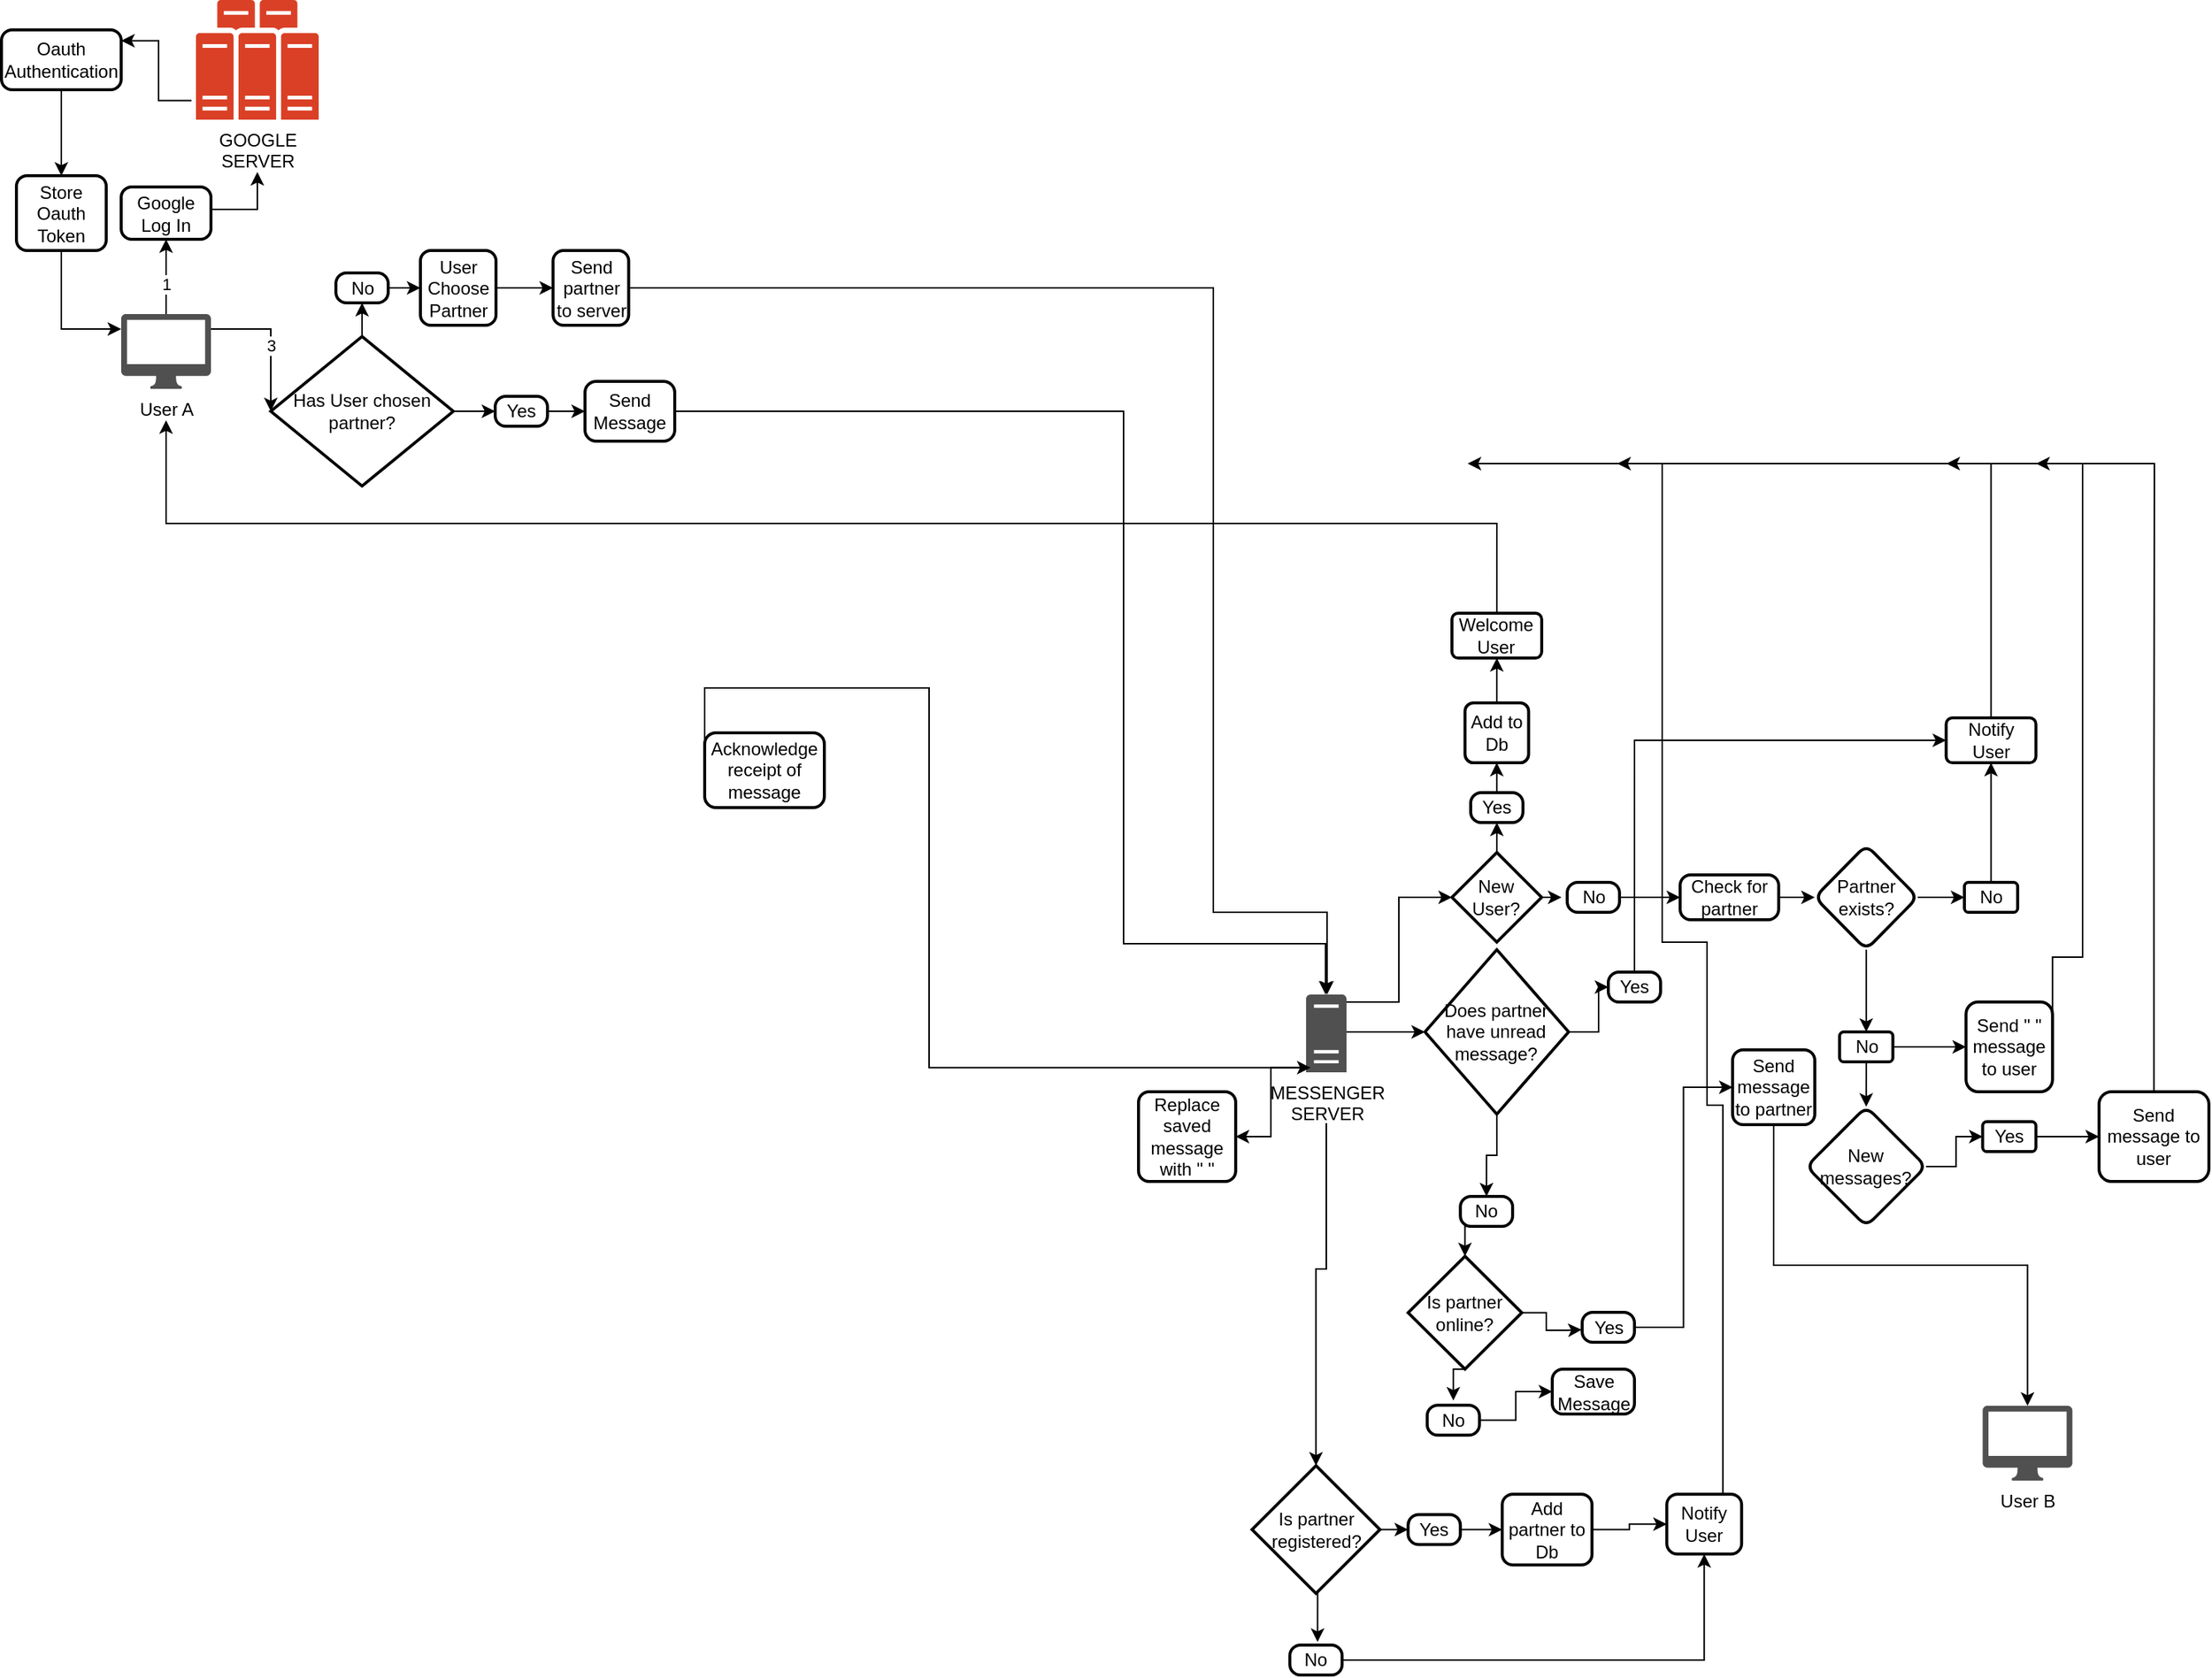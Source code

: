 <mxfile version="24.0.7" type="github">
  <diagram id="C5RBs43oDa-KdzZeNtuy" name="Page-1">
    <mxGraphModel dx="1592" dy="1692" grid="1" gridSize="10" guides="1" tooltips="1" connect="1" arrows="1" fold="1" page="1" pageScale="1" pageWidth="827" pageHeight="1169" math="0" shadow="0">
      <root>
        <mxCell id="WIyWlLk6GJQsqaUBKTNV-0" />
        <mxCell id="WIyWlLk6GJQsqaUBKTNV-1" parent="WIyWlLk6GJQsqaUBKTNV-0" />
        <mxCell id="h7MqWpgEjOswDt-EI_l6-31" value="1" style="edgeStyle=orthogonalEdgeStyle;rounded=0;orthogonalLoop=1;jettySize=auto;html=1;entryX=0.5;entryY=1;entryDx=0;entryDy=0;" edge="1" parent="WIyWlLk6GJQsqaUBKTNV-1" source="h7MqWpgEjOswDt-EI_l6-2" target="h7MqWpgEjOswDt-EI_l6-8">
          <mxGeometry x="-0.2" relative="1" as="geometry">
            <mxPoint x="152" y="250" as="sourcePoint" />
            <mxPoint x="-550" y="60" as="targetPoint" />
            <Array as="points">
              <mxPoint x="-550" y="80" />
              <mxPoint x="-550" y="80" />
            </Array>
            <mxPoint as="offset" />
          </mxGeometry>
        </mxCell>
        <mxCell id="h7MqWpgEjOswDt-EI_l6-88" value="3" style="edgeStyle=orthogonalEdgeStyle;rounded=0;orthogonalLoop=1;jettySize=auto;html=1;entryX=0;entryY=0.5;entryDx=0;entryDy=0;entryPerimeter=0;" edge="1" parent="WIyWlLk6GJQsqaUBKTNV-1" source="h7MqWpgEjOswDt-EI_l6-2" target="h7MqWpgEjOswDt-EI_l6-89">
          <mxGeometry x="0.058" relative="1" as="geometry">
            <mxPoint x="-520" y="120" as="sourcePoint" />
            <mxPoint x="-482.562" y="130" as="targetPoint" />
            <Array as="points">
              <mxPoint x="-480" y="110" />
            </Array>
            <mxPoint as="offset" />
          </mxGeometry>
        </mxCell>
        <mxCell id="h7MqWpgEjOswDt-EI_l6-2" value="User A" style="sketch=0;pointerEvents=1;shadow=0;dashed=0;html=1;strokeColor=none;fillColor=#505050;labelPosition=center;verticalLabelPosition=bottom;verticalAlign=top;outlineConnect=0;align=center;shape=mxgraph.office.devices.mac_client;points=[[0.02,0.06,0,0,0],[0.5,1,0,0,21]];" vertex="1" parent="WIyWlLk6GJQsqaUBKTNV-1">
          <mxGeometry x="-580" y="100" width="60" height="50" as="geometry" />
        </mxCell>
        <mxCell id="h7MqWpgEjOswDt-EI_l6-23" style="edgeStyle=orthogonalEdgeStyle;rounded=0;orthogonalLoop=1;jettySize=auto;html=1;exitX=0.983;exitY=0.585;exitDx=0;exitDy=0;entryX=0.5;entryY=1;entryDx=0;entryDy=35;entryPerimeter=0;exitPerimeter=0;" edge="1" parent="WIyWlLk6GJQsqaUBKTNV-1" source="h7MqWpgEjOswDt-EI_l6-8" target="h7MqWpgEjOswDt-EI_l6-13">
          <mxGeometry relative="1" as="geometry">
            <mxPoint x="-490" y="10" as="targetPoint" />
            <Array as="points">
              <mxPoint x="-521" y="30" />
              <mxPoint x="-489" y="30" />
            </Array>
          </mxGeometry>
        </mxCell>
        <mxCell id="h7MqWpgEjOswDt-EI_l6-8" value="Google Log In" style="rounded=1;whiteSpace=wrap;html=1;absoluteArcSize=1;arcSize=14;strokeWidth=2;" vertex="1" parent="WIyWlLk6GJQsqaUBKTNV-1">
          <mxGeometry x="-580" y="15" width="60" height="35" as="geometry" />
        </mxCell>
        <mxCell id="h7MqWpgEjOswDt-EI_l6-34" style="edgeStyle=orthogonalEdgeStyle;rounded=0;orthogonalLoop=1;jettySize=auto;html=1;entryX=0;entryY=0.5;entryDx=0;entryDy=0;entryPerimeter=0;jumpStyle=none;startArrow=none;startFill=0;strokeWidth=1;shadow=0;" edge="1" parent="WIyWlLk6GJQsqaUBKTNV-1" source="h7MqWpgEjOswDt-EI_l6-12" target="h7MqWpgEjOswDt-EI_l6-36">
          <mxGeometry relative="1" as="geometry">
            <mxPoint x="302" y="490" as="targetPoint" />
            <mxPoint x="282" y="550" as="sourcePoint" />
            <Array as="points">
              <mxPoint x="274" y="560" />
              <mxPoint x="274" y="490" />
            </Array>
          </mxGeometry>
        </mxCell>
        <mxCell id="h7MqWpgEjOswDt-EI_l6-161" style="edgeStyle=orthogonalEdgeStyle;rounded=0;orthogonalLoop=1;jettySize=auto;html=1;exitX=0.11;exitY=0.94;exitDx=0;exitDy=0;exitPerimeter=0;entryX=1;entryY=0.5;entryDx=0;entryDy=0;" edge="1" parent="WIyWlLk6GJQsqaUBKTNV-1" source="h7MqWpgEjOswDt-EI_l6-12" target="h7MqWpgEjOswDt-EI_l6-160">
          <mxGeometry relative="1" as="geometry" />
        </mxCell>
        <mxCell id="h7MqWpgEjOswDt-EI_l6-12" value="MESSENGER&lt;br&gt;SERVER" style="sketch=0;pointerEvents=1;shadow=0;dashed=0;html=1;strokeColor=none;fillColor=#505050;labelPosition=center;verticalLabelPosition=bottom;verticalAlign=top;outlineConnect=0;align=center;shape=mxgraph.office.servers.server_generic;points=[[0.11,0.94,0,0,0],[0.5,1,0,0,34],[1,1,0,2,3]];" vertex="1" parent="WIyWlLk6GJQsqaUBKTNV-1">
          <mxGeometry x="212" y="555" width="27" height="52" as="geometry" />
        </mxCell>
        <mxCell id="h7MqWpgEjOswDt-EI_l6-13" value="GOOGLE&lt;br&gt;SERVER" style="sketch=0;pointerEvents=1;shadow=0;dashed=0;html=1;strokeColor=none;fillColor=#505050;labelPosition=center;verticalLabelPosition=bottom;verticalAlign=top;outlineConnect=0;align=center;shape=mxgraph.office.servers.server_farm;fillColor=#DA4026;points=[[0,0.84,0,-3,0],[0.5,1,0,0,35]];" vertex="1" parent="WIyWlLk6GJQsqaUBKTNV-1">
          <mxGeometry x="-530" y="-110" width="82" height="80" as="geometry" />
        </mxCell>
        <mxCell id="h7MqWpgEjOswDt-EI_l6-15" value="Oauth&lt;div&gt;&lt;span style=&quot;background-color: initial;&quot;&gt;Authentication&lt;/span&gt;&lt;/div&gt;" style="rounded=1;whiteSpace=wrap;html=1;absoluteArcSize=1;arcSize=14;strokeWidth=2;" vertex="1" parent="WIyWlLk6GJQsqaUBKTNV-1">
          <mxGeometry x="-660" y="-90" width="80" height="40" as="geometry" />
        </mxCell>
        <mxCell id="h7MqWpgEjOswDt-EI_l6-26" style="edgeStyle=orthogonalEdgeStyle;rounded=0;orthogonalLoop=1;jettySize=auto;html=1;exitX=0;exitY=0.84;exitDx=-3;exitDy=0;exitPerimeter=0;entryX=1;entryY=0.18;entryDx=0;entryDy=0;entryPerimeter=0;" edge="1" parent="WIyWlLk6GJQsqaUBKTNV-1" source="h7MqWpgEjOswDt-EI_l6-13" target="h7MqWpgEjOswDt-EI_l6-15">
          <mxGeometry relative="1" as="geometry" />
        </mxCell>
        <mxCell id="h7MqWpgEjOswDt-EI_l6-33" value="" style="edgeStyle=orthogonalEdgeStyle;rounded=0;orthogonalLoop=1;jettySize=auto;html=1;exitX=0.5;exitY=1;exitDx=0;exitDy=0;entryX=0.5;entryY=0;entryDx=0;entryDy=0;" edge="1" parent="WIyWlLk6GJQsqaUBKTNV-1" source="h7MqWpgEjOswDt-EI_l6-15" target="h7MqWpgEjOswDt-EI_l6-32">
          <mxGeometry relative="1" as="geometry">
            <mxPoint x="82" y="200" as="targetPoint" />
            <mxPoint x="52" y="430" as="sourcePoint" />
            <Array as="points" />
          </mxGeometry>
        </mxCell>
        <mxCell id="h7MqWpgEjOswDt-EI_l6-55" style="edgeStyle=orthogonalEdgeStyle;rounded=0;orthogonalLoop=1;jettySize=auto;html=1;exitX=0.5;exitY=0;exitDx=0;exitDy=0;" edge="1" parent="WIyWlLk6GJQsqaUBKTNV-1" source="h7MqWpgEjOswDt-EI_l6-32" target="h7MqWpgEjOswDt-EI_l6-2">
          <mxGeometry relative="1" as="geometry">
            <mxPoint x="82" y="200" as="targetPoint" />
            <Array as="points">
              <mxPoint x="-620" y="110" />
            </Array>
          </mxGeometry>
        </mxCell>
        <mxCell id="h7MqWpgEjOswDt-EI_l6-32" value="Store&lt;div&gt;Oauth&lt;/div&gt;&lt;div&gt;Token&lt;/div&gt;" style="rounded=1;whiteSpace=wrap;html=1;absoluteArcSize=1;arcSize=14;strokeWidth=2;" vertex="1" parent="WIyWlLk6GJQsqaUBKTNV-1">
          <mxGeometry x="-650" y="7.5" width="60" height="50" as="geometry" />
        </mxCell>
        <mxCell id="h7MqWpgEjOswDt-EI_l6-37" style="edgeStyle=orthogonalEdgeStyle;rounded=0;orthogonalLoop=1;jettySize=auto;html=1;exitX=0.5;exitY=0;exitDx=0;exitDy=0;exitPerimeter=0;" edge="1" parent="WIyWlLk6GJQsqaUBKTNV-1" source="h7MqWpgEjOswDt-EI_l6-36" target="h7MqWpgEjOswDt-EI_l6-38">
          <mxGeometry relative="1" as="geometry">
            <mxPoint x="352.143" y="410" as="targetPoint" />
          </mxGeometry>
        </mxCell>
        <mxCell id="h7MqWpgEjOswDt-EI_l6-36" value="New User?" style="strokeWidth=2;html=1;shape=mxgraph.flowchart.decision;whiteSpace=wrap;" vertex="1" parent="WIyWlLk6GJQsqaUBKTNV-1">
          <mxGeometry x="309.47" y="460" width="60" height="60" as="geometry" />
        </mxCell>
        <mxCell id="h7MqWpgEjOswDt-EI_l6-47" value="" style="edgeStyle=orthogonalEdgeStyle;rounded=0;orthogonalLoop=1;jettySize=auto;html=1;" edge="1" parent="WIyWlLk6GJQsqaUBKTNV-1" source="h7MqWpgEjOswDt-EI_l6-38" target="h7MqWpgEjOswDt-EI_l6-46">
          <mxGeometry relative="1" as="geometry" />
        </mxCell>
        <mxCell id="h7MqWpgEjOswDt-EI_l6-38" value="Yes" style="rounded=1;whiteSpace=wrap;html=1;absoluteArcSize=1;arcSize=14;strokeWidth=2;" vertex="1" parent="WIyWlLk6GJQsqaUBKTNV-1">
          <mxGeometry x="322.01" y="420" width="34.93" height="20" as="geometry" />
        </mxCell>
        <mxCell id="h7MqWpgEjOswDt-EI_l6-53" value="" style="edgeStyle=orthogonalEdgeStyle;rounded=0;orthogonalLoop=1;jettySize=auto;html=1;" edge="1" parent="WIyWlLk6GJQsqaUBKTNV-1" source="h7MqWpgEjOswDt-EI_l6-39" target="h7MqWpgEjOswDt-EI_l6-52">
          <mxGeometry relative="1" as="geometry" />
        </mxCell>
        <mxCell id="h7MqWpgEjOswDt-EI_l6-39" value="No" style="rounded=1;whiteSpace=wrap;html=1;absoluteArcSize=1;arcSize=14;strokeWidth=2;" vertex="1" parent="WIyWlLk6GJQsqaUBKTNV-1">
          <mxGeometry x="386.53" y="480" width="34.93" height="20" as="geometry" />
        </mxCell>
        <mxCell id="h7MqWpgEjOswDt-EI_l6-43" style="edgeStyle=orthogonalEdgeStyle;rounded=0;orthogonalLoop=1;jettySize=auto;html=1;exitX=1;exitY=0.5;exitDx=0;exitDy=0;exitPerimeter=0;entryX=-0.11;entryY=0.507;entryDx=0;entryDy=0;entryPerimeter=0;" edge="1" parent="WIyWlLk6GJQsqaUBKTNV-1" source="h7MqWpgEjOswDt-EI_l6-36" target="h7MqWpgEjOswDt-EI_l6-39">
          <mxGeometry relative="1" as="geometry" />
        </mxCell>
        <mxCell id="h7MqWpgEjOswDt-EI_l6-50" value="" style="edgeStyle=orthogonalEdgeStyle;rounded=0;orthogonalLoop=1;jettySize=auto;html=1;" edge="1" parent="WIyWlLk6GJQsqaUBKTNV-1" source="h7MqWpgEjOswDt-EI_l6-46" target="h7MqWpgEjOswDt-EI_l6-49">
          <mxGeometry relative="1" as="geometry" />
        </mxCell>
        <mxCell id="h7MqWpgEjOswDt-EI_l6-46" value="Add to Db" style="whiteSpace=wrap;html=1;rounded=1;arcSize=14;strokeWidth=2;" vertex="1" parent="WIyWlLk6GJQsqaUBKTNV-1">
          <mxGeometry x="318.21" y="360" width="42.52" height="40" as="geometry" />
        </mxCell>
        <mxCell id="h7MqWpgEjOswDt-EI_l6-51" style="edgeStyle=orthogonalEdgeStyle;rounded=0;orthogonalLoop=1;jettySize=auto;html=1;exitX=0.5;exitY=0;exitDx=0;exitDy=0;entryX=0.5;entryY=1;entryDx=0;entryDy=21;entryPerimeter=0;" edge="1" parent="WIyWlLk6GJQsqaUBKTNV-1" source="h7MqWpgEjOswDt-EI_l6-49" target="h7MqWpgEjOswDt-EI_l6-2">
          <mxGeometry relative="1" as="geometry">
            <mxPoint x="-550" y="180" as="targetPoint" />
            <Array as="points">
              <mxPoint x="340" y="240" />
              <mxPoint x="-550" y="240" />
            </Array>
          </mxGeometry>
        </mxCell>
        <mxCell id="h7MqWpgEjOswDt-EI_l6-49" value="Welcome&lt;div&gt;User&lt;/div&gt;" style="whiteSpace=wrap;html=1;rounded=1;arcSize=14;strokeWidth=2;" vertex="1" parent="WIyWlLk6GJQsqaUBKTNV-1">
          <mxGeometry x="309.47" y="300" width="60" height="30" as="geometry" />
        </mxCell>
        <mxCell id="h7MqWpgEjOswDt-EI_l6-59" value="" style="edgeStyle=orthogonalEdgeStyle;rounded=0;orthogonalLoop=1;jettySize=auto;html=1;" edge="1" parent="WIyWlLk6GJQsqaUBKTNV-1" source="h7MqWpgEjOswDt-EI_l6-52" target="h7MqWpgEjOswDt-EI_l6-58">
          <mxGeometry relative="1" as="geometry" />
        </mxCell>
        <mxCell id="h7MqWpgEjOswDt-EI_l6-52" value="Check for partner" style="rounded=1;whiteSpace=wrap;html=1;absoluteArcSize=1;arcSize=14;strokeWidth=2;" vertex="1" parent="WIyWlLk6GJQsqaUBKTNV-1">
          <mxGeometry x="462" y="475" width="65.86" height="30" as="geometry" />
        </mxCell>
        <mxCell id="h7MqWpgEjOswDt-EI_l6-64" style="edgeStyle=orthogonalEdgeStyle;rounded=0;orthogonalLoop=1;jettySize=auto;html=1;exitX=1;exitY=0.5;exitDx=0;exitDy=0;entryX=0;entryY=0.5;entryDx=0;entryDy=0;" edge="1" parent="WIyWlLk6GJQsqaUBKTNV-1" source="h7MqWpgEjOswDt-EI_l6-58" target="h7MqWpgEjOswDt-EI_l6-63">
          <mxGeometry relative="1" as="geometry" />
        </mxCell>
        <mxCell id="h7MqWpgEjOswDt-EI_l6-83" style="edgeStyle=orthogonalEdgeStyle;rounded=0;orthogonalLoop=1;jettySize=auto;html=1;exitX=0.5;exitY=1;exitDx=0;exitDy=0;entryX=0.5;entryY=0;entryDx=0;entryDy=0;" edge="1" parent="WIyWlLk6GJQsqaUBKTNV-1" source="h7MqWpgEjOswDt-EI_l6-58" target="h7MqWpgEjOswDt-EI_l6-74">
          <mxGeometry relative="1" as="geometry" />
        </mxCell>
        <mxCell id="h7MqWpgEjOswDt-EI_l6-58" value="Partner&lt;div&gt;exists?&lt;/div&gt;" style="rhombus;whiteSpace=wrap;html=1;rounded=1;arcSize=14;strokeWidth=2;" vertex="1" parent="WIyWlLk6GJQsqaUBKTNV-1">
          <mxGeometry x="552" y="455" width="68.79" height="70" as="geometry" />
        </mxCell>
        <mxCell id="h7MqWpgEjOswDt-EI_l6-80" value="" style="edgeStyle=orthogonalEdgeStyle;rounded=0;orthogonalLoop=1;jettySize=auto;html=1;" edge="1" parent="WIyWlLk6GJQsqaUBKTNV-1" source="h7MqWpgEjOswDt-EI_l6-61" target="h7MqWpgEjOswDt-EI_l6-79">
          <mxGeometry relative="1" as="geometry" />
        </mxCell>
        <mxCell id="h7MqWpgEjOswDt-EI_l6-61" value="Yes" style="whiteSpace=wrap;html=1;rounded=1;arcSize=14;strokeWidth=2;" vertex="1" parent="WIyWlLk6GJQsqaUBKTNV-1">
          <mxGeometry x="664.2" y="640" width="35.61" height="20" as="geometry" />
        </mxCell>
        <mxCell id="h7MqWpgEjOswDt-EI_l6-66" value="" style="edgeStyle=orthogonalEdgeStyle;rounded=0;orthogonalLoop=1;jettySize=auto;html=1;" edge="1" parent="WIyWlLk6GJQsqaUBKTNV-1" source="h7MqWpgEjOswDt-EI_l6-63" target="h7MqWpgEjOswDt-EI_l6-65">
          <mxGeometry relative="1" as="geometry" />
        </mxCell>
        <mxCell id="h7MqWpgEjOswDt-EI_l6-63" value="No" style="whiteSpace=wrap;html=1;rounded=1;arcSize=14;strokeWidth=2;" vertex="1" parent="WIyWlLk6GJQsqaUBKTNV-1">
          <mxGeometry x="652.0" y="480" width="35.61" height="20" as="geometry" />
        </mxCell>
        <mxCell id="h7MqWpgEjOswDt-EI_l6-67" style="edgeStyle=orthogonalEdgeStyle;rounded=0;orthogonalLoop=1;jettySize=auto;html=1;exitX=0.5;exitY=0;exitDx=0;exitDy=0;" edge="1" parent="WIyWlLk6GJQsqaUBKTNV-1" source="h7MqWpgEjOswDt-EI_l6-65">
          <mxGeometry relative="1" as="geometry">
            <mxPoint x="320" y="200" as="targetPoint" />
            <Array as="points">
              <mxPoint x="670" y="200" />
              <mxPoint x="342" y="200" />
            </Array>
          </mxGeometry>
        </mxCell>
        <mxCell id="h7MqWpgEjOswDt-EI_l6-65" value="Notify&lt;div&gt;User&lt;/div&gt;" style="whiteSpace=wrap;html=1;rounded=1;arcSize=14;strokeWidth=2;" vertex="1" parent="WIyWlLk6GJQsqaUBKTNV-1">
          <mxGeometry x="639.81" y="370" width="60" height="30" as="geometry" />
        </mxCell>
        <mxCell id="h7MqWpgEjOswDt-EI_l6-73" style="edgeStyle=orthogonalEdgeStyle;rounded=0;orthogonalLoop=1;jettySize=auto;html=1;exitX=1;exitY=0.5;exitDx=0;exitDy=0;entryX=0;entryY=0.5;entryDx=0;entryDy=0;" edge="1" parent="WIyWlLk6GJQsqaUBKTNV-1" source="h7MqWpgEjOswDt-EI_l6-71" target="h7MqWpgEjOswDt-EI_l6-61">
          <mxGeometry relative="1" as="geometry">
            <mxPoint x="672" y="650.143" as="targetPoint" />
          </mxGeometry>
        </mxCell>
        <mxCell id="h7MqWpgEjOswDt-EI_l6-71" value="New messages?" style="rhombus;whiteSpace=wrap;html=1;rounded=1;arcSize=14;strokeWidth=2;" vertex="1" parent="WIyWlLk6GJQsqaUBKTNV-1">
          <mxGeometry x="546.39" y="630" width="80" height="80" as="geometry" />
        </mxCell>
        <mxCell id="h7MqWpgEjOswDt-EI_l6-78" value="" style="edgeStyle=orthogonalEdgeStyle;rounded=0;orthogonalLoop=1;jettySize=auto;html=1;" edge="1" parent="WIyWlLk6GJQsqaUBKTNV-1" source="h7MqWpgEjOswDt-EI_l6-74" target="h7MqWpgEjOswDt-EI_l6-77">
          <mxGeometry relative="1" as="geometry" />
        </mxCell>
        <mxCell id="h7MqWpgEjOswDt-EI_l6-84" style="edgeStyle=orthogonalEdgeStyle;rounded=0;orthogonalLoop=1;jettySize=auto;html=1;exitX=0.5;exitY=1;exitDx=0;exitDy=0;entryX=0.5;entryY=0;entryDx=0;entryDy=0;" edge="1" parent="WIyWlLk6GJQsqaUBKTNV-1" source="h7MqWpgEjOswDt-EI_l6-74" target="h7MqWpgEjOswDt-EI_l6-71">
          <mxGeometry relative="1" as="geometry" />
        </mxCell>
        <mxCell id="h7MqWpgEjOswDt-EI_l6-74" value="No" style="whiteSpace=wrap;html=1;rounded=1;arcSize=14;strokeWidth=2;" vertex="1" parent="WIyWlLk6GJQsqaUBKTNV-1">
          <mxGeometry x="568.59" y="580" width="35.61" height="20" as="geometry" />
        </mxCell>
        <mxCell id="h7MqWpgEjOswDt-EI_l6-81" style="edgeStyle=orthogonalEdgeStyle;rounded=0;orthogonalLoop=1;jettySize=auto;html=1;exitX=1;exitY=0.5;exitDx=0;exitDy=0;" edge="1" parent="WIyWlLk6GJQsqaUBKTNV-1" source="h7MqWpgEjOswDt-EI_l6-77">
          <mxGeometry relative="1" as="geometry">
            <mxPoint x="640" y="200" as="targetPoint" />
            <Array as="points">
              <mxPoint x="711" y="530" />
              <mxPoint x="731" y="530" />
              <mxPoint x="731" y="200" />
              <mxPoint x="650" y="200" />
            </Array>
          </mxGeometry>
        </mxCell>
        <mxCell id="h7MqWpgEjOswDt-EI_l6-77" value="Send &quot; &quot; message to user" style="whiteSpace=wrap;html=1;rounded=1;arcSize=14;strokeWidth=2;" vertex="1" parent="WIyWlLk6GJQsqaUBKTNV-1">
          <mxGeometry x="653.1" y="560" width="57.8" height="60" as="geometry" />
        </mxCell>
        <mxCell id="h7MqWpgEjOswDt-EI_l6-82" style="edgeStyle=orthogonalEdgeStyle;rounded=0;orthogonalLoop=1;jettySize=auto;html=1;exitX=0.5;exitY=0;exitDx=0;exitDy=0;" edge="1" parent="WIyWlLk6GJQsqaUBKTNV-1" source="h7MqWpgEjOswDt-EI_l6-79">
          <mxGeometry relative="1" as="geometry">
            <mxPoint x="700" y="200" as="targetPoint" />
            <Array as="points">
              <mxPoint x="779" y="416" />
              <mxPoint x="779" y="416" />
              <mxPoint x="779" y="200" />
              <mxPoint x="710" y="200" />
            </Array>
          </mxGeometry>
        </mxCell>
        <mxCell id="h7MqWpgEjOswDt-EI_l6-79" value="Send message to user" style="whiteSpace=wrap;html=1;rounded=1;arcSize=14;strokeWidth=2;" vertex="1" parent="WIyWlLk6GJQsqaUBKTNV-1">
          <mxGeometry x="742" y="620" width="73.42" height="60" as="geometry" />
        </mxCell>
        <mxCell id="h7MqWpgEjOswDt-EI_l6-91" style="edgeStyle=orthogonalEdgeStyle;rounded=0;orthogonalLoop=1;jettySize=auto;html=1;exitX=1;exitY=0.5;exitDx=0;exitDy=0;exitPerimeter=0;entryX=0;entryY=0.5;entryDx=0;entryDy=0;" edge="1" parent="WIyWlLk6GJQsqaUBKTNV-1" source="h7MqWpgEjOswDt-EI_l6-89" target="h7MqWpgEjOswDt-EI_l6-90">
          <mxGeometry relative="1" as="geometry" />
        </mxCell>
        <mxCell id="h7MqWpgEjOswDt-EI_l6-93" style="edgeStyle=orthogonalEdgeStyle;rounded=0;orthogonalLoop=1;jettySize=auto;html=1;exitX=0.5;exitY=0;exitDx=0;exitDy=0;exitPerimeter=0;entryX=0.5;entryY=1;entryDx=0;entryDy=0;" edge="1" parent="WIyWlLk6GJQsqaUBKTNV-1" source="h7MqWpgEjOswDt-EI_l6-89" target="h7MqWpgEjOswDt-EI_l6-92">
          <mxGeometry relative="1" as="geometry" />
        </mxCell>
        <mxCell id="h7MqWpgEjOswDt-EI_l6-89" value="Has User chosen partner?" style="strokeWidth=2;html=1;shape=mxgraph.flowchart.decision;whiteSpace=wrap;" vertex="1" parent="WIyWlLk6GJQsqaUBKTNV-1">
          <mxGeometry x="-480" y="115" width="122" height="100" as="geometry" />
        </mxCell>
        <mxCell id="h7MqWpgEjOswDt-EI_l6-123" value="" style="edgeStyle=orthogonalEdgeStyle;rounded=0;orthogonalLoop=1;jettySize=auto;html=1;" edge="1" parent="WIyWlLk6GJQsqaUBKTNV-1" source="h7MqWpgEjOswDt-EI_l6-90" target="h7MqWpgEjOswDt-EI_l6-122">
          <mxGeometry relative="1" as="geometry" />
        </mxCell>
        <mxCell id="h7MqWpgEjOswDt-EI_l6-90" value="Yes" style="rounded=1;whiteSpace=wrap;html=1;absoluteArcSize=1;arcSize=14;strokeWidth=2;" vertex="1" parent="WIyWlLk6GJQsqaUBKTNV-1">
          <mxGeometry x="-330.0" y="155" width="34.93" height="20" as="geometry" />
        </mxCell>
        <mxCell id="h7MqWpgEjOswDt-EI_l6-95" value="" style="edgeStyle=orthogonalEdgeStyle;rounded=0;orthogonalLoop=1;jettySize=auto;html=1;" edge="1" parent="WIyWlLk6GJQsqaUBKTNV-1" source="h7MqWpgEjOswDt-EI_l6-92" target="h7MqWpgEjOswDt-EI_l6-94">
          <mxGeometry relative="1" as="geometry" />
        </mxCell>
        <mxCell id="h7MqWpgEjOswDt-EI_l6-92" value="No" style="rounded=1;whiteSpace=wrap;html=1;absoluteArcSize=1;arcSize=14;strokeWidth=2;" vertex="1" parent="WIyWlLk6GJQsqaUBKTNV-1">
          <mxGeometry x="-436.47" y="72.5" width="34.93" height="20" as="geometry" />
        </mxCell>
        <mxCell id="h7MqWpgEjOswDt-EI_l6-98" value="" style="edgeStyle=orthogonalEdgeStyle;rounded=0;orthogonalLoop=1;jettySize=auto;html=1;" edge="1" parent="WIyWlLk6GJQsqaUBKTNV-1" source="h7MqWpgEjOswDt-EI_l6-94" target="h7MqWpgEjOswDt-EI_l6-97">
          <mxGeometry relative="1" as="geometry" />
        </mxCell>
        <mxCell id="h7MqWpgEjOswDt-EI_l6-94" value="User Choose Partner" style="rounded=1;whiteSpace=wrap;html=1;absoluteArcSize=1;arcSize=14;strokeWidth=2;" vertex="1" parent="WIyWlLk6GJQsqaUBKTNV-1">
          <mxGeometry x="-380" y="57.5" width="50.54" height="50" as="geometry" />
        </mxCell>
        <mxCell id="h7MqWpgEjOswDt-EI_l6-99" style="edgeStyle=orthogonalEdgeStyle;rounded=0;orthogonalLoop=1;jettySize=auto;html=1;exitX=1;exitY=0.5;exitDx=0;exitDy=0;" edge="1" parent="WIyWlLk6GJQsqaUBKTNV-1" source="h7MqWpgEjOswDt-EI_l6-97" target="h7MqWpgEjOswDt-EI_l6-12">
          <mxGeometry relative="1" as="geometry">
            <Array as="points">
              <mxPoint x="150" y="83" />
              <mxPoint x="150" y="500" />
              <mxPoint x="226" y="500" />
            </Array>
          </mxGeometry>
        </mxCell>
        <mxCell id="h7MqWpgEjOswDt-EI_l6-97" value="Send&lt;div&gt;partner to server&lt;/div&gt;" style="rounded=1;whiteSpace=wrap;html=1;absoluteArcSize=1;arcSize=14;strokeWidth=2;" vertex="1" parent="WIyWlLk6GJQsqaUBKTNV-1">
          <mxGeometry x="-291.33" y="57.5" width="50.54" height="50" as="geometry" />
        </mxCell>
        <mxCell id="h7MqWpgEjOswDt-EI_l6-108" style="edgeStyle=orthogonalEdgeStyle;rounded=0;orthogonalLoop=1;jettySize=auto;html=1;exitX=1;exitY=0.5;exitDx=0;exitDy=0;exitPerimeter=0;entryX=0;entryY=0.5;entryDx=0;entryDy=0;" edge="1" parent="WIyWlLk6GJQsqaUBKTNV-1" source="h7MqWpgEjOswDt-EI_l6-101" target="h7MqWpgEjOswDt-EI_l6-104">
          <mxGeometry relative="1" as="geometry" />
        </mxCell>
        <mxCell id="h7MqWpgEjOswDt-EI_l6-101" value="&lt;span style=&quot;background-color: initial;&quot;&gt;Is partner registered?&lt;/span&gt;" style="strokeWidth=2;html=1;shape=mxgraph.flowchart.decision;whiteSpace=wrap;" vertex="1" parent="WIyWlLk6GJQsqaUBKTNV-1">
          <mxGeometry x="175.85" y="870" width="85.5" height="85.5" as="geometry" />
        </mxCell>
        <mxCell id="h7MqWpgEjOswDt-EI_l6-103" style="edgeStyle=orthogonalEdgeStyle;rounded=0;orthogonalLoop=1;jettySize=auto;html=1;exitX=0.5;exitY=1;exitDx=0;exitDy=34;exitPerimeter=0;entryX=0.5;entryY=0;entryDx=0;entryDy=0;entryPerimeter=0;" edge="1" parent="WIyWlLk6GJQsqaUBKTNV-1" source="h7MqWpgEjOswDt-EI_l6-12" target="h7MqWpgEjOswDt-EI_l6-101">
          <mxGeometry relative="1" as="geometry" />
        </mxCell>
        <mxCell id="h7MqWpgEjOswDt-EI_l6-118" value="" style="edgeStyle=orthogonalEdgeStyle;rounded=0;orthogonalLoop=1;jettySize=auto;html=1;" edge="1" parent="WIyWlLk6GJQsqaUBKTNV-1" source="h7MqWpgEjOswDt-EI_l6-104" target="h7MqWpgEjOswDt-EI_l6-117">
          <mxGeometry relative="1" as="geometry" />
        </mxCell>
        <mxCell id="h7MqWpgEjOswDt-EI_l6-104" value="Yes" style="rounded=1;whiteSpace=wrap;html=1;absoluteArcSize=1;arcSize=14;strokeWidth=2;" vertex="1" parent="WIyWlLk6GJQsqaUBKTNV-1">
          <mxGeometry x="280.18" y="902.75" width="34.93" height="20" as="geometry" />
        </mxCell>
        <mxCell id="h7MqWpgEjOswDt-EI_l6-120" style="edgeStyle=orthogonalEdgeStyle;rounded=0;orthogonalLoop=1;jettySize=auto;html=1;exitX=1;exitY=0.5;exitDx=0;exitDy=0;entryX=0.5;entryY=1;entryDx=0;entryDy=0;" edge="1" parent="WIyWlLk6GJQsqaUBKTNV-1" source="h7MqWpgEjOswDt-EI_l6-105" target="h7MqWpgEjOswDt-EI_l6-111">
          <mxGeometry relative="1" as="geometry" />
        </mxCell>
        <mxCell id="h7MqWpgEjOswDt-EI_l6-105" value="No" style="rounded=1;whiteSpace=wrap;html=1;absoluteArcSize=1;arcSize=14;strokeWidth=2;" vertex="1" parent="WIyWlLk6GJQsqaUBKTNV-1">
          <mxGeometry x="201.14" y="990" width="34.93" height="20" as="geometry" />
        </mxCell>
        <mxCell id="h7MqWpgEjOswDt-EI_l6-109" style="edgeStyle=orthogonalEdgeStyle;rounded=0;orthogonalLoop=1;jettySize=auto;html=1;exitX=0.5;exitY=1;exitDx=0;exitDy=0;exitPerimeter=0;entryX=0.53;entryY=-0.106;entryDx=0;entryDy=0;entryPerimeter=0;" edge="1" parent="WIyWlLk6GJQsqaUBKTNV-1" source="h7MqWpgEjOswDt-EI_l6-101" target="h7MqWpgEjOswDt-EI_l6-105">
          <mxGeometry relative="1" as="geometry" />
        </mxCell>
        <mxCell id="h7MqWpgEjOswDt-EI_l6-113" style="edgeStyle=orthogonalEdgeStyle;rounded=0;orthogonalLoop=1;jettySize=auto;html=1;exitX=0.75;exitY=0;exitDx=0;exitDy=0;" edge="1" parent="WIyWlLk6GJQsqaUBKTNV-1" source="h7MqWpgEjOswDt-EI_l6-111">
          <mxGeometry relative="1" as="geometry">
            <mxPoint x="420" y="200" as="targetPoint" />
            <Array as="points">
              <mxPoint x="491" y="629" />
              <mxPoint x="480" y="629" />
              <mxPoint x="480" y="520" />
              <mxPoint x="450" y="520" />
              <mxPoint x="450" y="200" />
              <mxPoint x="430" y="200" />
            </Array>
          </mxGeometry>
        </mxCell>
        <mxCell id="h7MqWpgEjOswDt-EI_l6-111" value="Notify User" style="rounded=1;whiteSpace=wrap;html=1;absoluteArcSize=1;arcSize=14;strokeWidth=2;" vertex="1" parent="WIyWlLk6GJQsqaUBKTNV-1">
          <mxGeometry x="453.1" y="889.13" width="50" height="40" as="geometry" />
        </mxCell>
        <mxCell id="h7MqWpgEjOswDt-EI_l6-119" style="edgeStyle=orthogonalEdgeStyle;rounded=0;orthogonalLoop=1;jettySize=auto;html=1;exitX=1;exitY=0.5;exitDx=0;exitDy=0;entryX=0;entryY=0.5;entryDx=0;entryDy=0;" edge="1" parent="WIyWlLk6GJQsqaUBKTNV-1" source="h7MqWpgEjOswDt-EI_l6-117" target="h7MqWpgEjOswDt-EI_l6-111">
          <mxGeometry relative="1" as="geometry" />
        </mxCell>
        <mxCell id="h7MqWpgEjOswDt-EI_l6-117" value="Add partner to Db" style="rounded=1;whiteSpace=wrap;html=1;absoluteArcSize=1;arcSize=14;strokeWidth=2;" vertex="1" parent="WIyWlLk6GJQsqaUBKTNV-1">
          <mxGeometry x="343.1" y="889.13" width="60" height="47.25" as="geometry" />
        </mxCell>
        <mxCell id="h7MqWpgEjOswDt-EI_l6-126" style="edgeStyle=orthogonalEdgeStyle;rounded=0;orthogonalLoop=1;jettySize=auto;html=1;exitX=1;exitY=0.5;exitDx=0;exitDy=0;" edge="1" parent="WIyWlLk6GJQsqaUBKTNV-1" source="h7MqWpgEjOswDt-EI_l6-122" target="h7MqWpgEjOswDt-EI_l6-12">
          <mxGeometry relative="1" as="geometry">
            <Array as="points">
              <mxPoint x="90" y="165" />
              <mxPoint x="90" y="521" />
              <mxPoint x="225" y="521" />
            </Array>
          </mxGeometry>
        </mxCell>
        <mxCell id="h7MqWpgEjOswDt-EI_l6-122" value="Send Message" style="rounded=1;whiteSpace=wrap;html=1;absoluteArcSize=1;arcSize=15;strokeWidth=2;" vertex="1" parent="WIyWlLk6GJQsqaUBKTNV-1">
          <mxGeometry x="-270" y="145" width="60" height="40" as="geometry" />
        </mxCell>
        <mxCell id="h7MqWpgEjOswDt-EI_l6-127" value="&lt;span style=&quot;background-color: initial;&quot;&gt;Is partner online?&lt;/span&gt;" style="strokeWidth=2;html=1;shape=mxgraph.flowchart.decision;whiteSpace=wrap;" vertex="1" parent="WIyWlLk6GJQsqaUBKTNV-1">
          <mxGeometry x="280.18" y="730" width="76.03" height="75.5" as="geometry" />
        </mxCell>
        <mxCell id="h7MqWpgEjOswDt-EI_l6-141" style="edgeStyle=orthogonalEdgeStyle;rounded=0;orthogonalLoop=1;jettySize=auto;html=1;exitX=1;exitY=0.5;exitDx=0;exitDy=0;entryX=0;entryY=0.5;entryDx=0;entryDy=0;" edge="1" parent="WIyWlLk6GJQsqaUBKTNV-1" source="h7MqWpgEjOswDt-EI_l6-128" target="h7MqWpgEjOswDt-EI_l6-140">
          <mxGeometry relative="1" as="geometry" />
        </mxCell>
        <mxCell id="h7MqWpgEjOswDt-EI_l6-128" value="Yes" style="rounded=1;whiteSpace=wrap;html=1;absoluteArcSize=1;arcSize=14;strokeWidth=2;" vertex="1" parent="WIyWlLk6GJQsqaUBKTNV-1">
          <mxGeometry x="396.53" y="767.5" width="34.93" height="20" as="geometry" />
        </mxCell>
        <mxCell id="h7MqWpgEjOswDt-EI_l6-146" style="edgeStyle=orthogonalEdgeStyle;rounded=0;orthogonalLoop=1;jettySize=auto;html=1;exitX=1;exitY=0.5;exitDx=0;exitDy=0;entryX=0;entryY=0.5;entryDx=0;entryDy=0;" edge="1" parent="WIyWlLk6GJQsqaUBKTNV-1" source="h7MqWpgEjOswDt-EI_l6-129" target="h7MqWpgEjOswDt-EI_l6-144">
          <mxGeometry relative="1" as="geometry" />
        </mxCell>
        <mxCell id="h7MqWpgEjOswDt-EI_l6-129" value="No" style="rounded=1;whiteSpace=wrap;html=1;absoluteArcSize=1;arcSize=14;strokeWidth=2;" vertex="1" parent="WIyWlLk6GJQsqaUBKTNV-1">
          <mxGeometry x="292.93" y="829.63" width="34.93" height="20" as="geometry" />
        </mxCell>
        <mxCell id="h7MqWpgEjOswDt-EI_l6-130" style="edgeStyle=orthogonalEdgeStyle;rounded=0;orthogonalLoop=1;jettySize=auto;html=1;exitX=1;exitY=0.5;exitDx=0;exitDy=0;exitPerimeter=0;entryX=-0.01;entryY=0.584;entryDx=0;entryDy=0;entryPerimeter=0;" edge="1" parent="WIyWlLk6GJQsqaUBKTNV-1" source="h7MqWpgEjOswDt-EI_l6-127" target="h7MqWpgEjOswDt-EI_l6-128">
          <mxGeometry relative="1" as="geometry">
            <Array as="points">
              <mxPoint x="372.53" y="767.5" />
              <mxPoint x="372.53" y="779.5" />
              <mxPoint x="386.53" y="779.5" />
            </Array>
          </mxGeometry>
        </mxCell>
        <mxCell id="h7MqWpgEjOswDt-EI_l6-131" style="edgeStyle=orthogonalEdgeStyle;rounded=0;orthogonalLoop=1;jettySize=auto;html=1;exitX=0.5;exitY=1;exitDx=0;exitDy=0;exitPerimeter=0;entryX=0.5;entryY=-0.159;entryDx=0;entryDy=0;entryPerimeter=0;" edge="1" parent="WIyWlLk6GJQsqaUBKTNV-1" source="h7MqWpgEjOswDt-EI_l6-127" target="h7MqWpgEjOswDt-EI_l6-129">
          <mxGeometry relative="1" as="geometry" />
        </mxCell>
        <mxCell id="h7MqWpgEjOswDt-EI_l6-132" style="edgeStyle=orthogonalEdgeStyle;rounded=0;orthogonalLoop=1;jettySize=auto;html=1;entryX=0;entryY=0.5;entryDx=0;entryDy=0;entryPerimeter=0;" edge="1" parent="WIyWlLk6GJQsqaUBKTNV-1" source="h7MqWpgEjOswDt-EI_l6-12" target="h7MqWpgEjOswDt-EI_l6-149">
          <mxGeometry relative="1" as="geometry">
            <mxPoint x="240" y="581" as="sourcePoint" />
            <mxPoint x="279" y="610" as="targetPoint" />
            <Array as="points">
              <mxPoint x="265" y="580" />
              <mxPoint x="265" y="580" />
            </Array>
          </mxGeometry>
        </mxCell>
        <mxCell id="h7MqWpgEjOswDt-EI_l6-133" value="User B" style="sketch=0;pointerEvents=1;shadow=0;dashed=0;html=1;strokeColor=none;fillColor=#505050;labelPosition=center;verticalLabelPosition=bottom;verticalAlign=top;outlineConnect=0;align=center;shape=mxgraph.office.devices.mac_client;points=[[0,0,0,-37,-3],[0.5,1,0,0,21]];" vertex="1" parent="WIyWlLk6GJQsqaUBKTNV-1">
          <mxGeometry x="664.2" y="830" width="60" height="50" as="geometry" />
        </mxCell>
        <mxCell id="h7MqWpgEjOswDt-EI_l6-140" value="Send message to partner" style="rounded=1;whiteSpace=wrap;html=1;absoluteArcSize=1;arcSize=14;strokeWidth=2;" vertex="1" parent="WIyWlLk6GJQsqaUBKTNV-1">
          <mxGeometry x="497.07" y="592" width="54.93" height="50" as="geometry" />
        </mxCell>
        <mxCell id="h7MqWpgEjOswDt-EI_l6-142" style="edgeStyle=orthogonalEdgeStyle;rounded=0;orthogonalLoop=1;jettySize=auto;html=1;exitX=0.5;exitY=1;exitDx=0;exitDy=0;" edge="1" parent="WIyWlLk6GJQsqaUBKTNV-1" source="h7MqWpgEjOswDt-EI_l6-140" target="h7MqWpgEjOswDt-EI_l6-133">
          <mxGeometry relative="1" as="geometry" />
        </mxCell>
        <mxCell id="h7MqWpgEjOswDt-EI_l6-144" value="Save Message" style="rounded=1;whiteSpace=wrap;html=1;absoluteArcSize=1;arcSize=14;strokeWidth=2;" vertex="1" parent="WIyWlLk6GJQsqaUBKTNV-1">
          <mxGeometry x="376.53" y="805.5" width="54.93" height="30" as="geometry" />
        </mxCell>
        <mxCell id="h7MqWpgEjOswDt-EI_l6-152" style="edgeStyle=orthogonalEdgeStyle;rounded=0;orthogonalLoop=1;jettySize=auto;html=1;exitX=0.5;exitY=1;exitDx=0;exitDy=0;exitPerimeter=0;entryX=0.5;entryY=0;entryDx=0;entryDy=0;" edge="1" parent="WIyWlLk6GJQsqaUBKTNV-1" source="h7MqWpgEjOswDt-EI_l6-149" target="h7MqWpgEjOswDt-EI_l6-151">
          <mxGeometry relative="1" as="geometry" />
        </mxCell>
        <mxCell id="h7MqWpgEjOswDt-EI_l6-153" style="edgeStyle=orthogonalEdgeStyle;rounded=0;orthogonalLoop=1;jettySize=auto;html=1;exitX=1;exitY=0.5;exitDx=0;exitDy=0;exitPerimeter=0;entryX=0;entryY=0.5;entryDx=0;entryDy=0;" edge="1" parent="WIyWlLk6GJQsqaUBKTNV-1" source="h7MqWpgEjOswDt-EI_l6-149" target="h7MqWpgEjOswDt-EI_l6-150">
          <mxGeometry relative="1" as="geometry" />
        </mxCell>
        <mxCell id="h7MqWpgEjOswDt-EI_l6-149" value="&lt;span style=&quot;background-color: initial;&quot;&gt;Does partner have unread message?&lt;/span&gt;" style="strokeWidth=2;html=1;shape=mxgraph.flowchart.decision;whiteSpace=wrap;" vertex="1" parent="WIyWlLk6GJQsqaUBKTNV-1">
          <mxGeometry x="291.47" y="525" width="96" height="110" as="geometry" />
        </mxCell>
        <mxCell id="h7MqWpgEjOswDt-EI_l6-154" style="edgeStyle=orthogonalEdgeStyle;rounded=0;orthogonalLoop=1;jettySize=auto;html=1;exitX=0.5;exitY=0;exitDx=0;exitDy=0;entryX=0;entryY=0.5;entryDx=0;entryDy=0;" edge="1" parent="WIyWlLk6GJQsqaUBKTNV-1" source="h7MqWpgEjOswDt-EI_l6-150" target="h7MqWpgEjOswDt-EI_l6-65">
          <mxGeometry relative="1" as="geometry">
            <Array as="points">
              <mxPoint x="432" y="385" />
            </Array>
          </mxGeometry>
        </mxCell>
        <mxCell id="h7MqWpgEjOswDt-EI_l6-150" value="Yes" style="rounded=1;whiteSpace=wrap;html=1;absoluteArcSize=1;arcSize=14;strokeWidth=2;" vertex="1" parent="WIyWlLk6GJQsqaUBKTNV-1">
          <mxGeometry x="414.0" y="540" width="34.93" height="20" as="geometry" />
        </mxCell>
        <mxCell id="h7MqWpgEjOswDt-EI_l6-151" value="No" style="rounded=1;whiteSpace=wrap;html=1;absoluteArcSize=1;arcSize=14;strokeWidth=2;" vertex="1" parent="WIyWlLk6GJQsqaUBKTNV-1">
          <mxGeometry x="315.11" y="690" width="34.93" height="20" as="geometry" />
        </mxCell>
        <mxCell id="h7MqWpgEjOswDt-EI_l6-155" style="edgeStyle=orthogonalEdgeStyle;rounded=0;orthogonalLoop=1;jettySize=auto;html=1;exitX=0.5;exitY=1;exitDx=0;exitDy=0;entryX=0.5;entryY=0;entryDx=0;entryDy=0;entryPerimeter=0;" edge="1" parent="WIyWlLk6GJQsqaUBKTNV-1" source="h7MqWpgEjOswDt-EI_l6-151" target="h7MqWpgEjOswDt-EI_l6-127">
          <mxGeometry relative="1" as="geometry" />
        </mxCell>
        <mxCell id="h7MqWpgEjOswDt-EI_l6-159" style="edgeStyle=orthogonalEdgeStyle;rounded=0;orthogonalLoop=1;jettySize=auto;html=1;exitX=0;exitY=0.5;exitDx=0;exitDy=0;entryX=0.11;entryY=0.94;entryDx=0;entryDy=0;entryPerimeter=0;" edge="1" parent="WIyWlLk6GJQsqaUBKTNV-1" source="h7MqWpgEjOswDt-EI_l6-157" target="h7MqWpgEjOswDt-EI_l6-12">
          <mxGeometry relative="1" as="geometry">
            <mxPoint x="170" y="600" as="targetPoint" />
            <Array as="points">
              <mxPoint x="-190" y="350" />
              <mxPoint x="-40" y="350" />
              <mxPoint x="-40" y="604" />
            </Array>
          </mxGeometry>
        </mxCell>
        <mxCell id="h7MqWpgEjOswDt-EI_l6-157" value="Acknowledge receipt of message" style="rounded=1;whiteSpace=wrap;html=1;absoluteArcSize=1;arcSize=15;strokeWidth=2;" vertex="1" parent="WIyWlLk6GJQsqaUBKTNV-1">
          <mxGeometry x="-190" y="380" width="80" height="50" as="geometry" />
        </mxCell>
        <mxCell id="h7MqWpgEjOswDt-EI_l6-160" value="Replace saved message with &quot; &quot;" style="rounded=1;whiteSpace=wrap;html=1;absoluteArcSize=1;arcSize=14;strokeWidth=2;" vertex="1" parent="WIyWlLk6GJQsqaUBKTNV-1">
          <mxGeometry x="100" y="620" width="64.93" height="60" as="geometry" />
        </mxCell>
      </root>
    </mxGraphModel>
  </diagram>
</mxfile>
